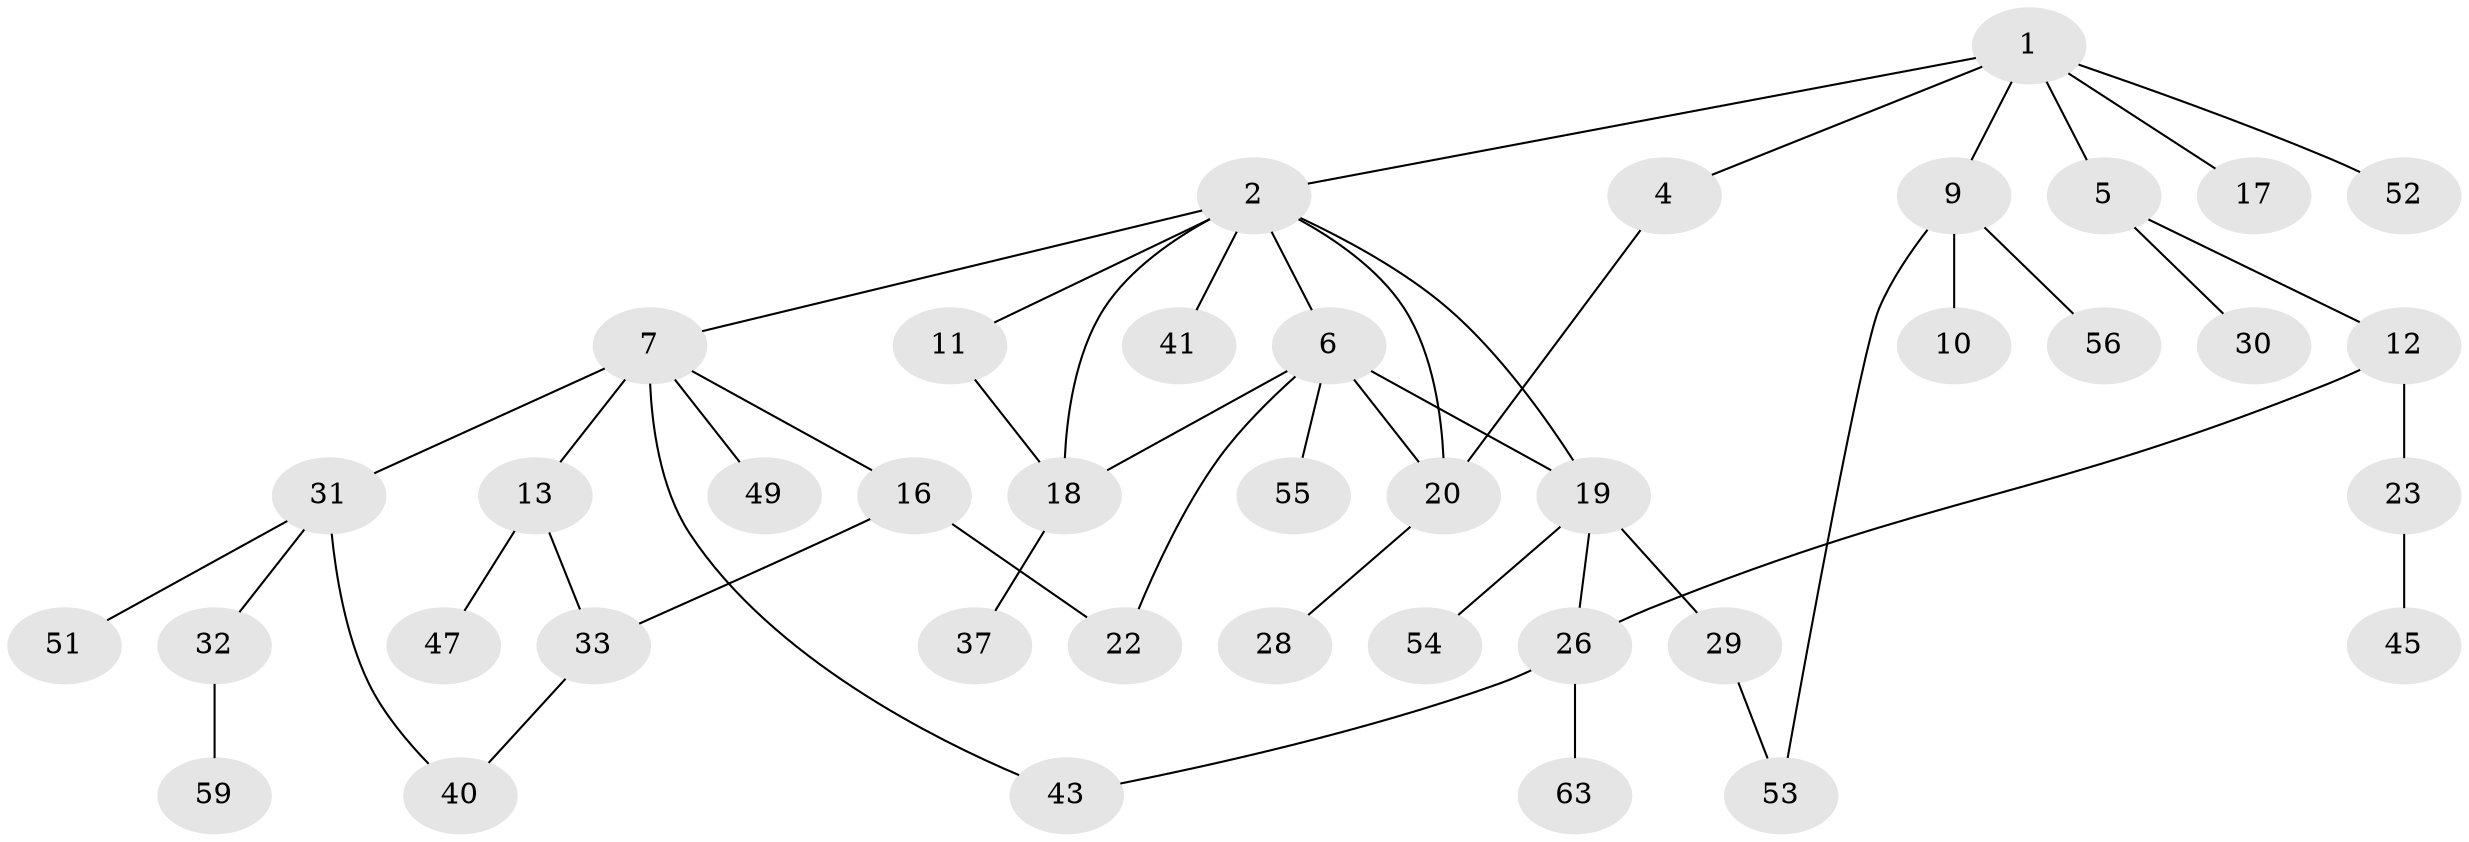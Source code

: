 // Generated by graph-tools (version 1.1) at 2025/23/03/03/25 07:23:32]
// undirected, 40 vertices, 50 edges
graph export_dot {
graph [start="1"]
  node [color=gray90,style=filled];
  1 [super="+3"];
  2 [super="+21"];
  4;
  5 [super="+15"];
  6 [super="+8"];
  7 [super="+14"];
  9 [super="+27"];
  10 [super="+24"];
  11;
  12 [super="+36"];
  13 [super="+44"];
  16;
  17;
  18 [super="+25"];
  19 [super="+48"];
  20 [super="+46"];
  22 [super="+50"];
  23;
  26 [super="+62"];
  28 [super="+35"];
  29 [super="+34"];
  30;
  31 [super="+39"];
  32 [super="+42"];
  33 [super="+38"];
  37;
  40 [super="+61"];
  41 [super="+57"];
  43;
  45;
  47;
  49;
  51;
  52;
  53;
  54;
  55;
  56 [super="+58"];
  59 [super="+60"];
  63;
  1 -- 2;
  1 -- 4;
  1 -- 5;
  1 -- 52;
  1 -- 9;
  1 -- 17;
  2 -- 6;
  2 -- 7;
  2 -- 11;
  2 -- 19;
  2 -- 18;
  2 -- 41;
  2 -- 20;
  4 -- 20;
  5 -- 12;
  5 -- 30;
  6 -- 18;
  6 -- 55;
  6 -- 22;
  6 -- 20;
  6 -- 19;
  7 -- 13;
  7 -- 16;
  7 -- 43;
  7 -- 49;
  7 -- 31 [weight=2];
  9 -- 10;
  9 -- 56;
  9 -- 53;
  11 -- 18;
  12 -- 23;
  12 -- 26;
  13 -- 33;
  13 -- 47;
  16 -- 33;
  16 -- 22;
  18 -- 37;
  19 -- 26;
  19 -- 29;
  19 -- 54;
  20 -- 28;
  23 -- 45;
  26 -- 43;
  26 -- 63;
  29 -- 53;
  31 -- 32;
  31 -- 40;
  31 -- 51;
  32 -- 59;
  33 -- 40;
}
